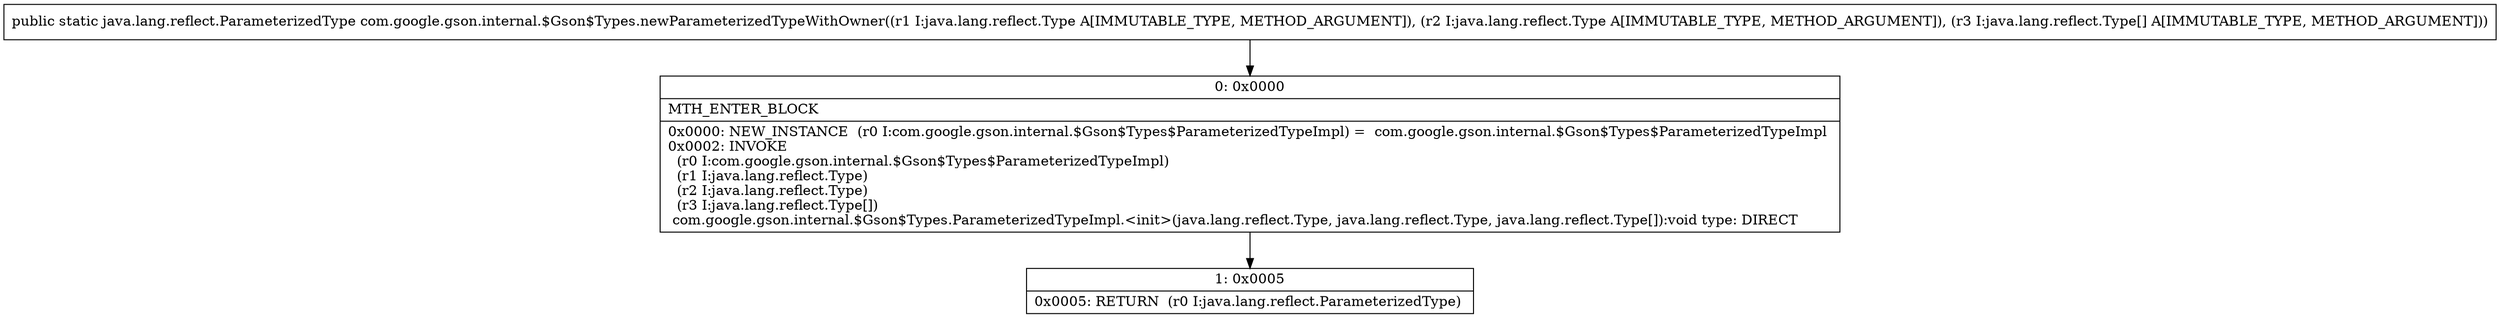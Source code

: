 digraph "CFG forcom.google.gson.internal.$Gson$Types.newParameterizedTypeWithOwner(Ljava\/lang\/reflect\/Type;Ljava\/lang\/reflect\/Type;[Ljava\/lang\/reflect\/Type;)Ljava\/lang\/reflect\/ParameterizedType;" {
Node_0 [shape=record,label="{0\:\ 0x0000|MTH_ENTER_BLOCK\l|0x0000: NEW_INSTANCE  (r0 I:com.google.gson.internal.$Gson$Types$ParameterizedTypeImpl) =  com.google.gson.internal.$Gson$Types$ParameterizedTypeImpl \l0x0002: INVOKE  \l  (r0 I:com.google.gson.internal.$Gson$Types$ParameterizedTypeImpl)\l  (r1 I:java.lang.reflect.Type)\l  (r2 I:java.lang.reflect.Type)\l  (r3 I:java.lang.reflect.Type[])\l com.google.gson.internal.$Gson$Types.ParameterizedTypeImpl.\<init\>(java.lang.reflect.Type, java.lang.reflect.Type, java.lang.reflect.Type[]):void type: DIRECT \l}"];
Node_1 [shape=record,label="{1\:\ 0x0005|0x0005: RETURN  (r0 I:java.lang.reflect.ParameterizedType) \l}"];
MethodNode[shape=record,label="{public static java.lang.reflect.ParameterizedType com.google.gson.internal.$Gson$Types.newParameterizedTypeWithOwner((r1 I:java.lang.reflect.Type A[IMMUTABLE_TYPE, METHOD_ARGUMENT]), (r2 I:java.lang.reflect.Type A[IMMUTABLE_TYPE, METHOD_ARGUMENT]), (r3 I:java.lang.reflect.Type[] A[IMMUTABLE_TYPE, METHOD_ARGUMENT])) }"];
MethodNode -> Node_0;
Node_0 -> Node_1;
}

